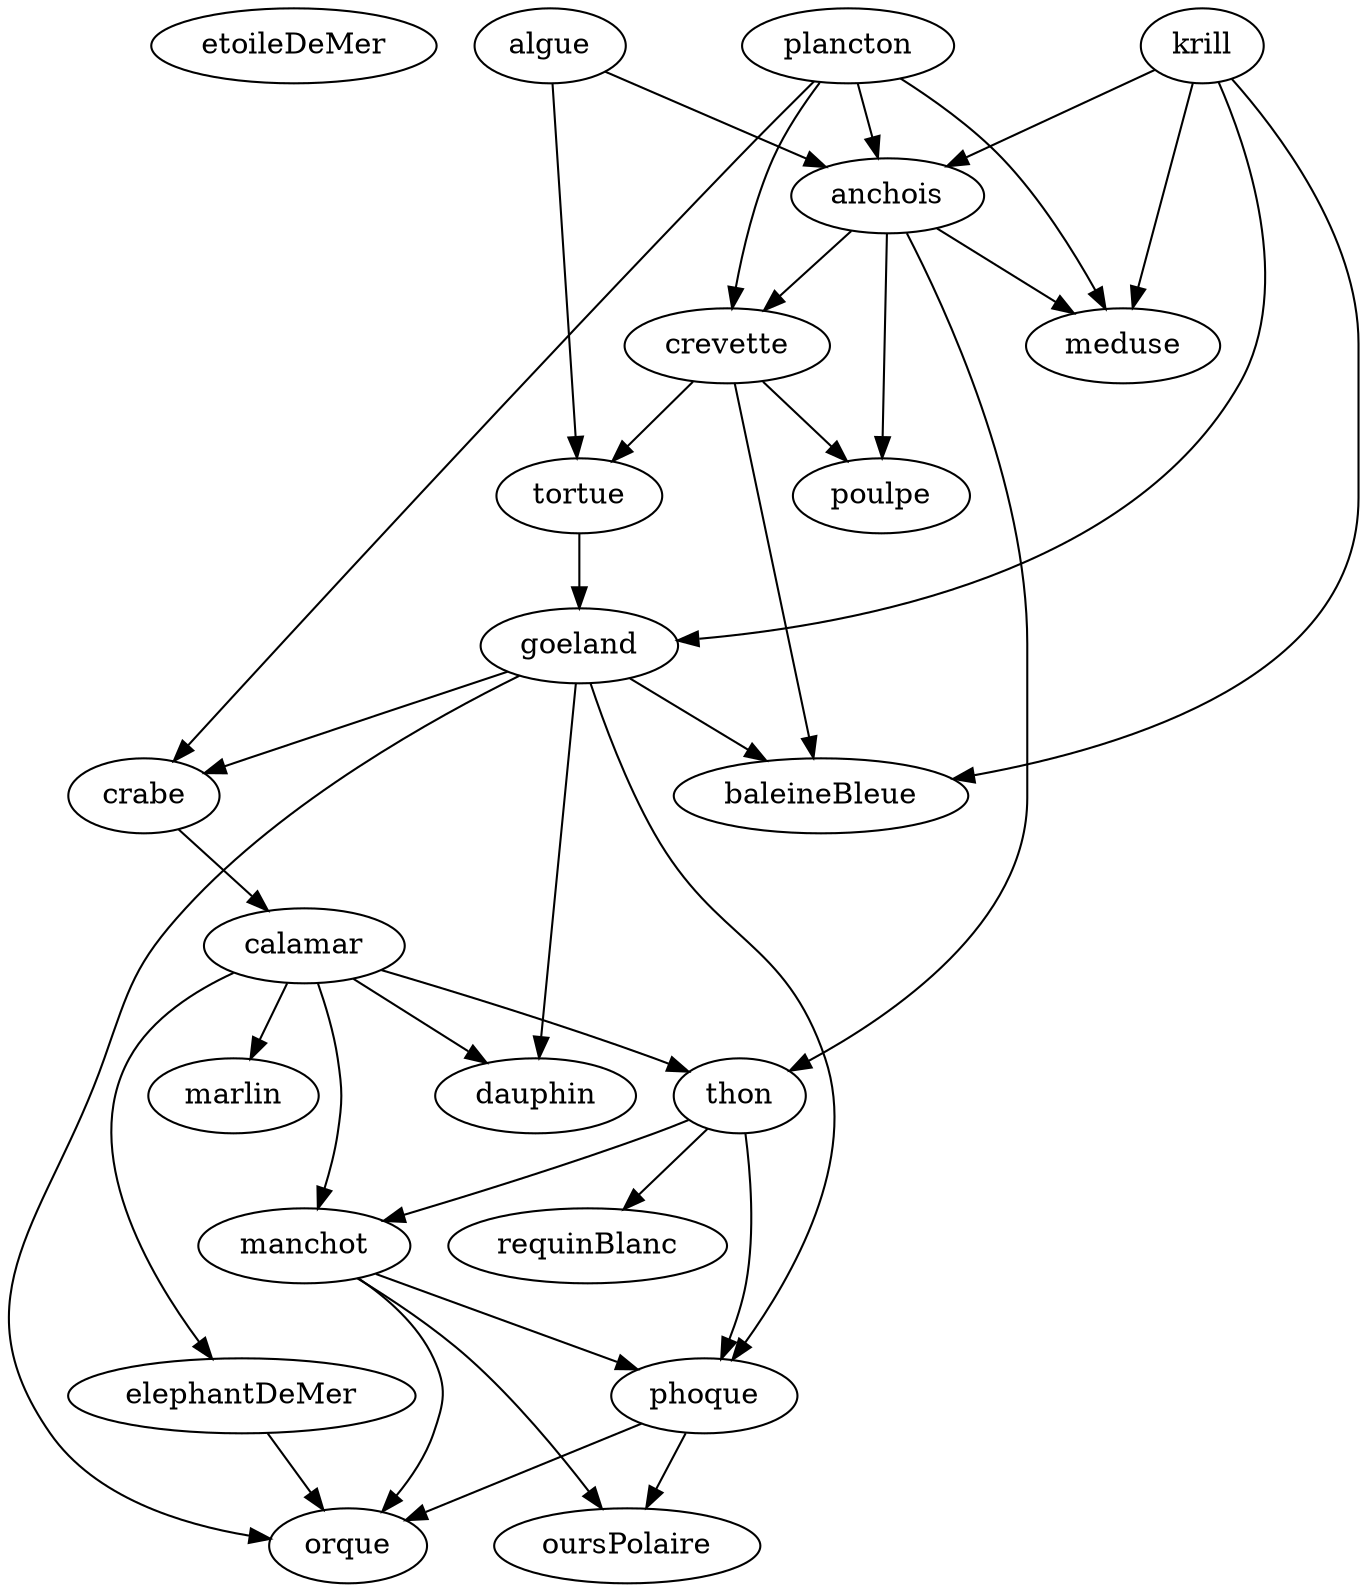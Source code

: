digraph graphe1 {
    etoileDeMer
    plancton -> meduse
    plancton -> anchois
    plancton -> crevette
    plancton -> crabe
    anchois -> meduse
    anchois -> thon
    anchois -> crevette
    anchois -> poulpe
    algue -> tortue
    algue -> anchois
    crevette -> baleineBleue
    crevette -> poulpe
    crevette -> tortue
    krill -> anchois
    krill -> goeland
    krill -> baleineBleue
    krill -> meduse
    tortue -> goeland
    thon -> manchot
    thon -> phoque
    thon -> requinBlanc
    crabe -> calamar
    phoque -> oursPolaire
    phoque -> orque
    manchot -> phoque
    manchot -> oursPolaire
    manchot -> orque
    calamar -> manchot
    calamar -> thon
    calamar -> elephantDeMer
    calamar -> dauphin
    calamar -> marlin
    goeland -> baleineBleue
    goeland -> crabe
    goeland -> dauphin
    goeland -> orque
    goeland -> phoque
    elephantDeMer -> orque
}